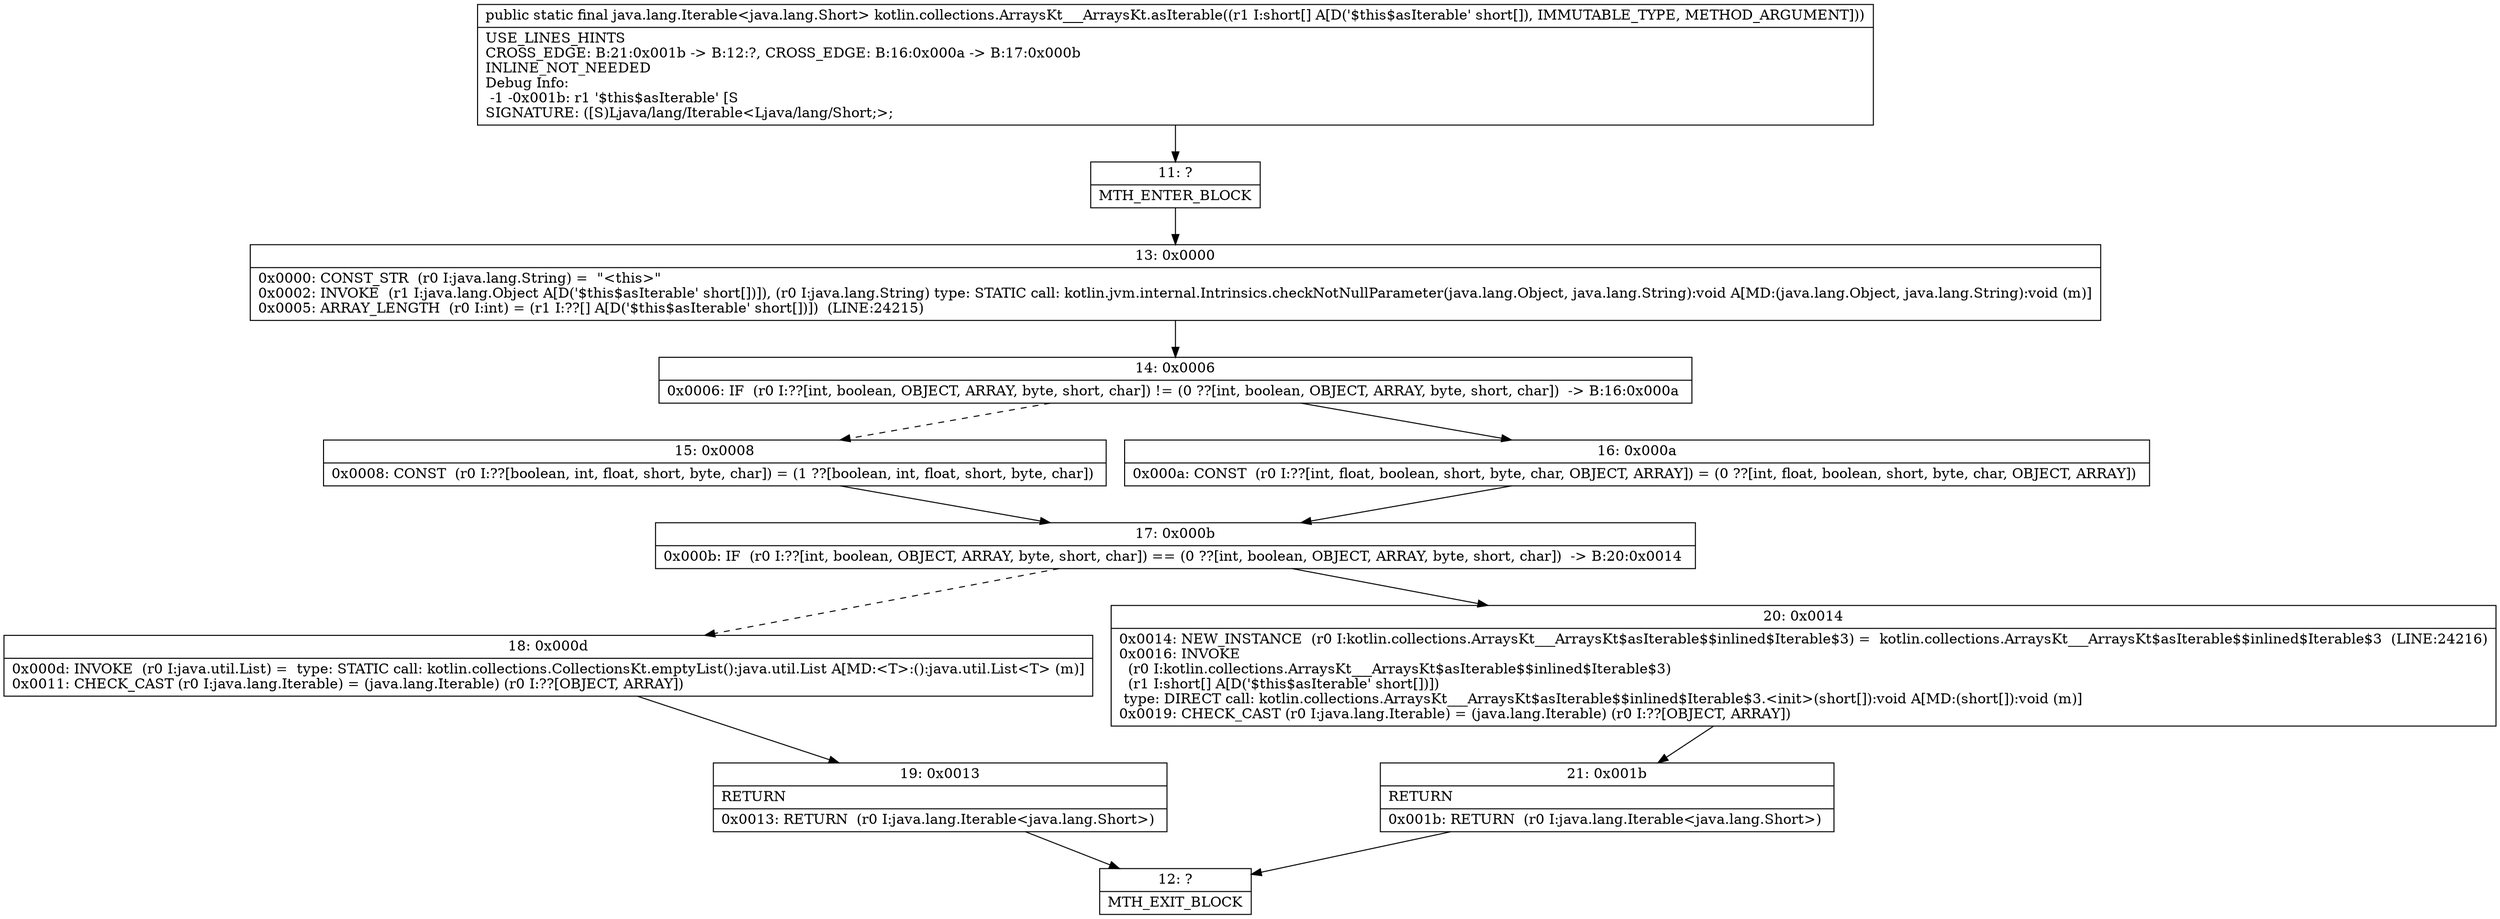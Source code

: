 digraph "CFG forkotlin.collections.ArraysKt___ArraysKt.asIterable([S)Ljava\/lang\/Iterable;" {
Node_11 [shape=record,label="{11\:\ ?|MTH_ENTER_BLOCK\l}"];
Node_13 [shape=record,label="{13\:\ 0x0000|0x0000: CONST_STR  (r0 I:java.lang.String) =  \"\<this\>\" \l0x0002: INVOKE  (r1 I:java.lang.Object A[D('$this$asIterable' short[])]), (r0 I:java.lang.String) type: STATIC call: kotlin.jvm.internal.Intrinsics.checkNotNullParameter(java.lang.Object, java.lang.String):void A[MD:(java.lang.Object, java.lang.String):void (m)]\l0x0005: ARRAY_LENGTH  (r0 I:int) = (r1 I:??[] A[D('$this$asIterable' short[])])  (LINE:24215)\l}"];
Node_14 [shape=record,label="{14\:\ 0x0006|0x0006: IF  (r0 I:??[int, boolean, OBJECT, ARRAY, byte, short, char]) != (0 ??[int, boolean, OBJECT, ARRAY, byte, short, char])  \-\> B:16:0x000a \l}"];
Node_15 [shape=record,label="{15\:\ 0x0008|0x0008: CONST  (r0 I:??[boolean, int, float, short, byte, char]) = (1 ??[boolean, int, float, short, byte, char]) \l}"];
Node_17 [shape=record,label="{17\:\ 0x000b|0x000b: IF  (r0 I:??[int, boolean, OBJECT, ARRAY, byte, short, char]) == (0 ??[int, boolean, OBJECT, ARRAY, byte, short, char])  \-\> B:20:0x0014 \l}"];
Node_18 [shape=record,label="{18\:\ 0x000d|0x000d: INVOKE  (r0 I:java.util.List) =  type: STATIC call: kotlin.collections.CollectionsKt.emptyList():java.util.List A[MD:\<T\>:():java.util.List\<T\> (m)]\l0x0011: CHECK_CAST (r0 I:java.lang.Iterable) = (java.lang.Iterable) (r0 I:??[OBJECT, ARRAY]) \l}"];
Node_19 [shape=record,label="{19\:\ 0x0013|RETURN\l|0x0013: RETURN  (r0 I:java.lang.Iterable\<java.lang.Short\>) \l}"];
Node_12 [shape=record,label="{12\:\ ?|MTH_EXIT_BLOCK\l}"];
Node_20 [shape=record,label="{20\:\ 0x0014|0x0014: NEW_INSTANCE  (r0 I:kotlin.collections.ArraysKt___ArraysKt$asIterable$$inlined$Iterable$3) =  kotlin.collections.ArraysKt___ArraysKt$asIterable$$inlined$Iterable$3  (LINE:24216)\l0x0016: INVOKE  \l  (r0 I:kotlin.collections.ArraysKt___ArraysKt$asIterable$$inlined$Iterable$3)\l  (r1 I:short[] A[D('$this$asIterable' short[])])\l type: DIRECT call: kotlin.collections.ArraysKt___ArraysKt$asIterable$$inlined$Iterable$3.\<init\>(short[]):void A[MD:(short[]):void (m)]\l0x0019: CHECK_CAST (r0 I:java.lang.Iterable) = (java.lang.Iterable) (r0 I:??[OBJECT, ARRAY]) \l}"];
Node_21 [shape=record,label="{21\:\ 0x001b|RETURN\l|0x001b: RETURN  (r0 I:java.lang.Iterable\<java.lang.Short\>) \l}"];
Node_16 [shape=record,label="{16\:\ 0x000a|0x000a: CONST  (r0 I:??[int, float, boolean, short, byte, char, OBJECT, ARRAY]) = (0 ??[int, float, boolean, short, byte, char, OBJECT, ARRAY]) \l}"];
MethodNode[shape=record,label="{public static final java.lang.Iterable\<java.lang.Short\> kotlin.collections.ArraysKt___ArraysKt.asIterable((r1 I:short[] A[D('$this$asIterable' short[]), IMMUTABLE_TYPE, METHOD_ARGUMENT]))  | USE_LINES_HINTS\lCROSS_EDGE: B:21:0x001b \-\> B:12:?, CROSS_EDGE: B:16:0x000a \-\> B:17:0x000b\lINLINE_NOT_NEEDED\lDebug Info:\l  \-1 \-0x001b: r1 '$this$asIterable' [S\lSIGNATURE: ([S)Ljava\/lang\/Iterable\<Ljava\/lang\/Short;\>;\l}"];
MethodNode -> Node_11;Node_11 -> Node_13;
Node_13 -> Node_14;
Node_14 -> Node_15[style=dashed];
Node_14 -> Node_16;
Node_15 -> Node_17;
Node_17 -> Node_18[style=dashed];
Node_17 -> Node_20;
Node_18 -> Node_19;
Node_19 -> Node_12;
Node_20 -> Node_21;
Node_21 -> Node_12;
Node_16 -> Node_17;
}


